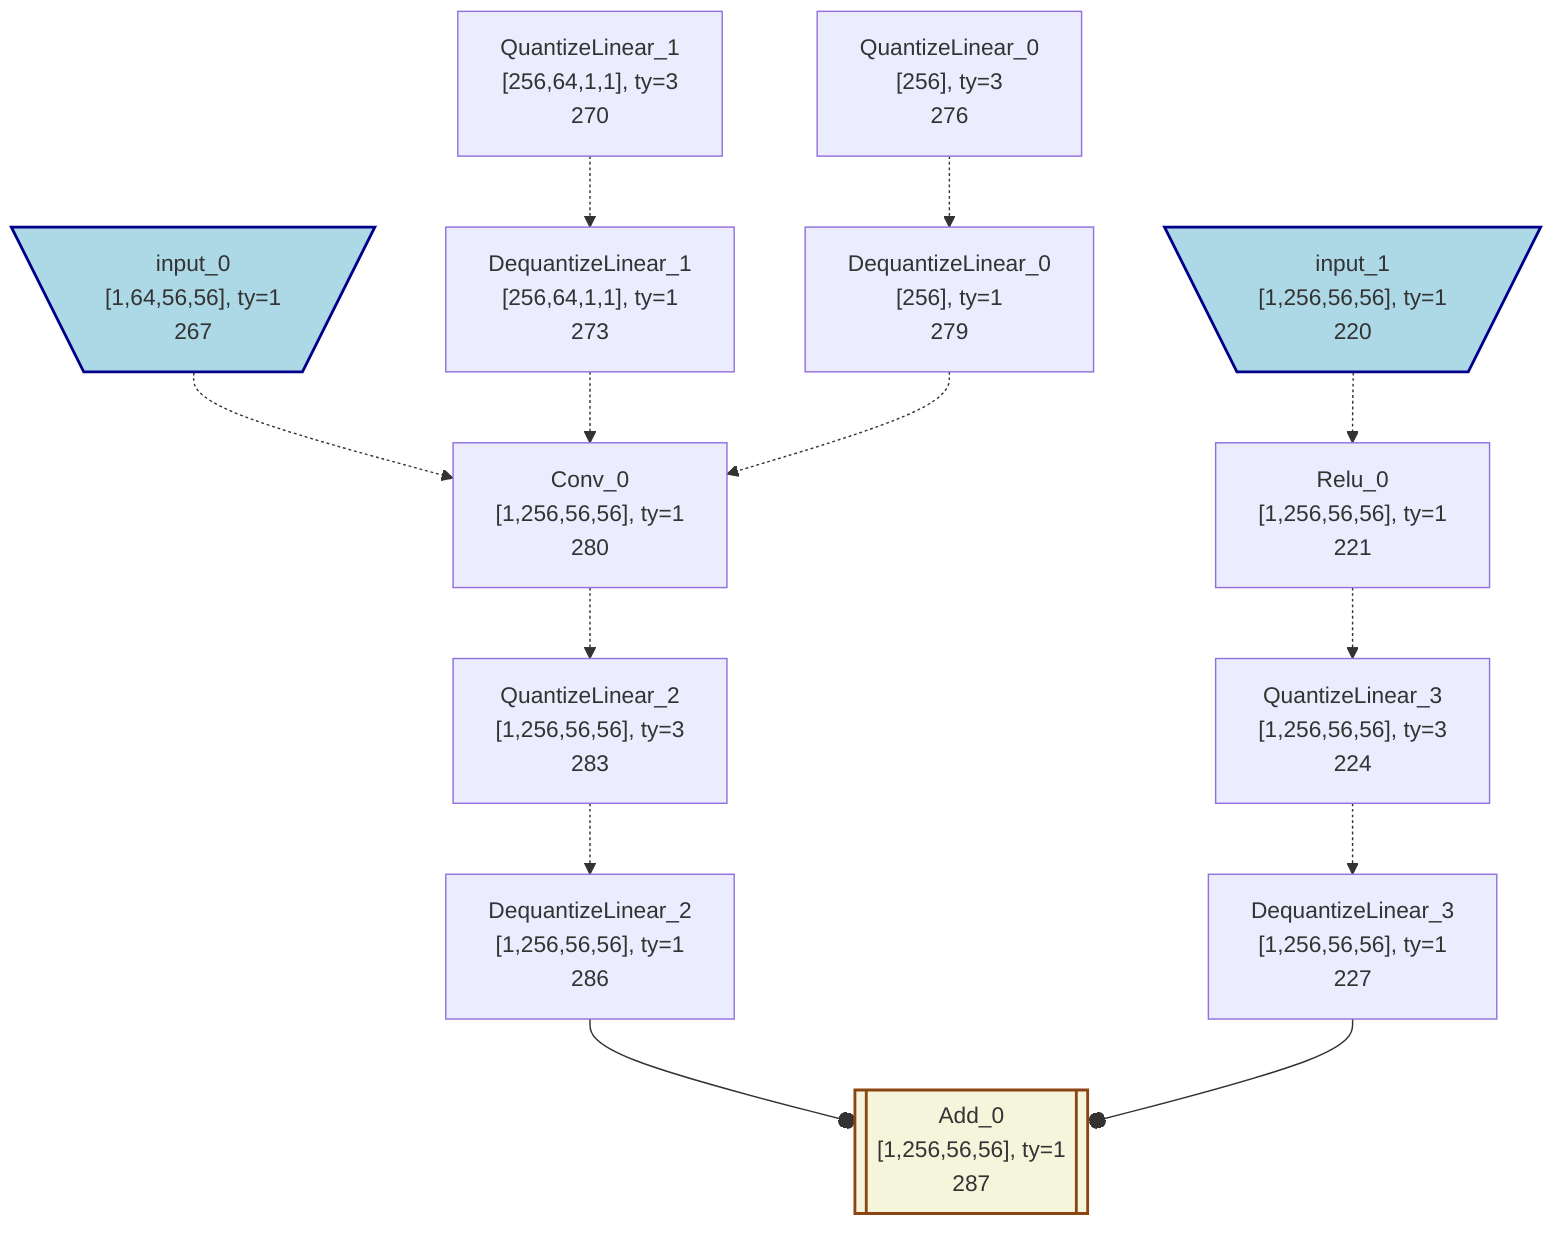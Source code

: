 flowchart TB
    classDef constant fill:#90ee90,stroke:#006400,stroke-width:2px;;
    class constant_0 constant;
    class constant_1 constant;
    class constant_2 constant;
    QuantizeLinear_0["QuantizeLinear_0<br>[256], ty=3<br>276"]
    class constant_3 constant;
    class constant_4 constant;
    DequantizeLinear_0["DequantizeLinear_0<br>[256], ty=1<br>279"]
    QuantizeLinear_0 -.-> DequantizeLinear_0
    class constant_5 constant;
    class constant_6 constant;
    class constant_7 constant;
    QuantizeLinear_1["QuantizeLinear_1<br>[256,64,1,1], ty=3<br>270"]
    class constant_8 constant;
    class constant_9 constant;
    DequantizeLinear_1["DequantizeLinear_1<br>[256,64,1,1], ty=1<br>273"]
    QuantizeLinear_1 -.-> DequantizeLinear_1
    input_0[\"input_0<br>[1,64,56,56], ty=1<br>267"/]
    classDef input fill:#add8e6,stroke:#00008b,stroke-width:2px;;
    class input_0 input;
    Conv_0["Conv_0<br>[1,256,56,56], ty=1<br>280"]
    input_0 -.-> Conv_0
    DequantizeLinear_1 -.-> Conv_0
    DequantizeLinear_0 -.-> Conv_0
    class constant_10 constant;
    class constant_11 constant;
    QuantizeLinear_2["QuantizeLinear_2<br>[1,256,56,56], ty=3<br>283"]
    Conv_0 -.-> QuantizeLinear_2
    class constant_12 constant;
    class constant_13 constant;
    DequantizeLinear_2["DequantizeLinear_2<br>[1,256,56,56], ty=1<br>286"]
    QuantizeLinear_2 -.-> DequantizeLinear_2
    input_1[\"input_1<br>[1,256,56,56], ty=1<br>220"/]
    class input_1 input;
    Relu_0["Relu_0<br>[1,256,56,56], ty=1<br>221"]
    input_1 -.-> Relu_0
    class constant_14 constant;
    class constant_15 constant;
    QuantizeLinear_3["QuantizeLinear_3<br>[1,256,56,56], ty=3<br>224"]
    Relu_0 -.-> QuantizeLinear_3
    class constant_16 constant;
    class constant_17 constant;
    DequantizeLinear_3["DequantizeLinear_3<br>[1,256,56,56], ty=1<br>227"]
    QuantizeLinear_3 -.-> DequantizeLinear_3
    Add_0[["Add_0<br>[1,256,56,56], ty=1<br>287"]]
    DequantizeLinear_2 --o Add_0
    DequantizeLinear_3 --o Add_0
    classDef Add fill:#f5f5dc,stroke:#8b4513,stroke-width:2px;;
    class Add_0 Add;